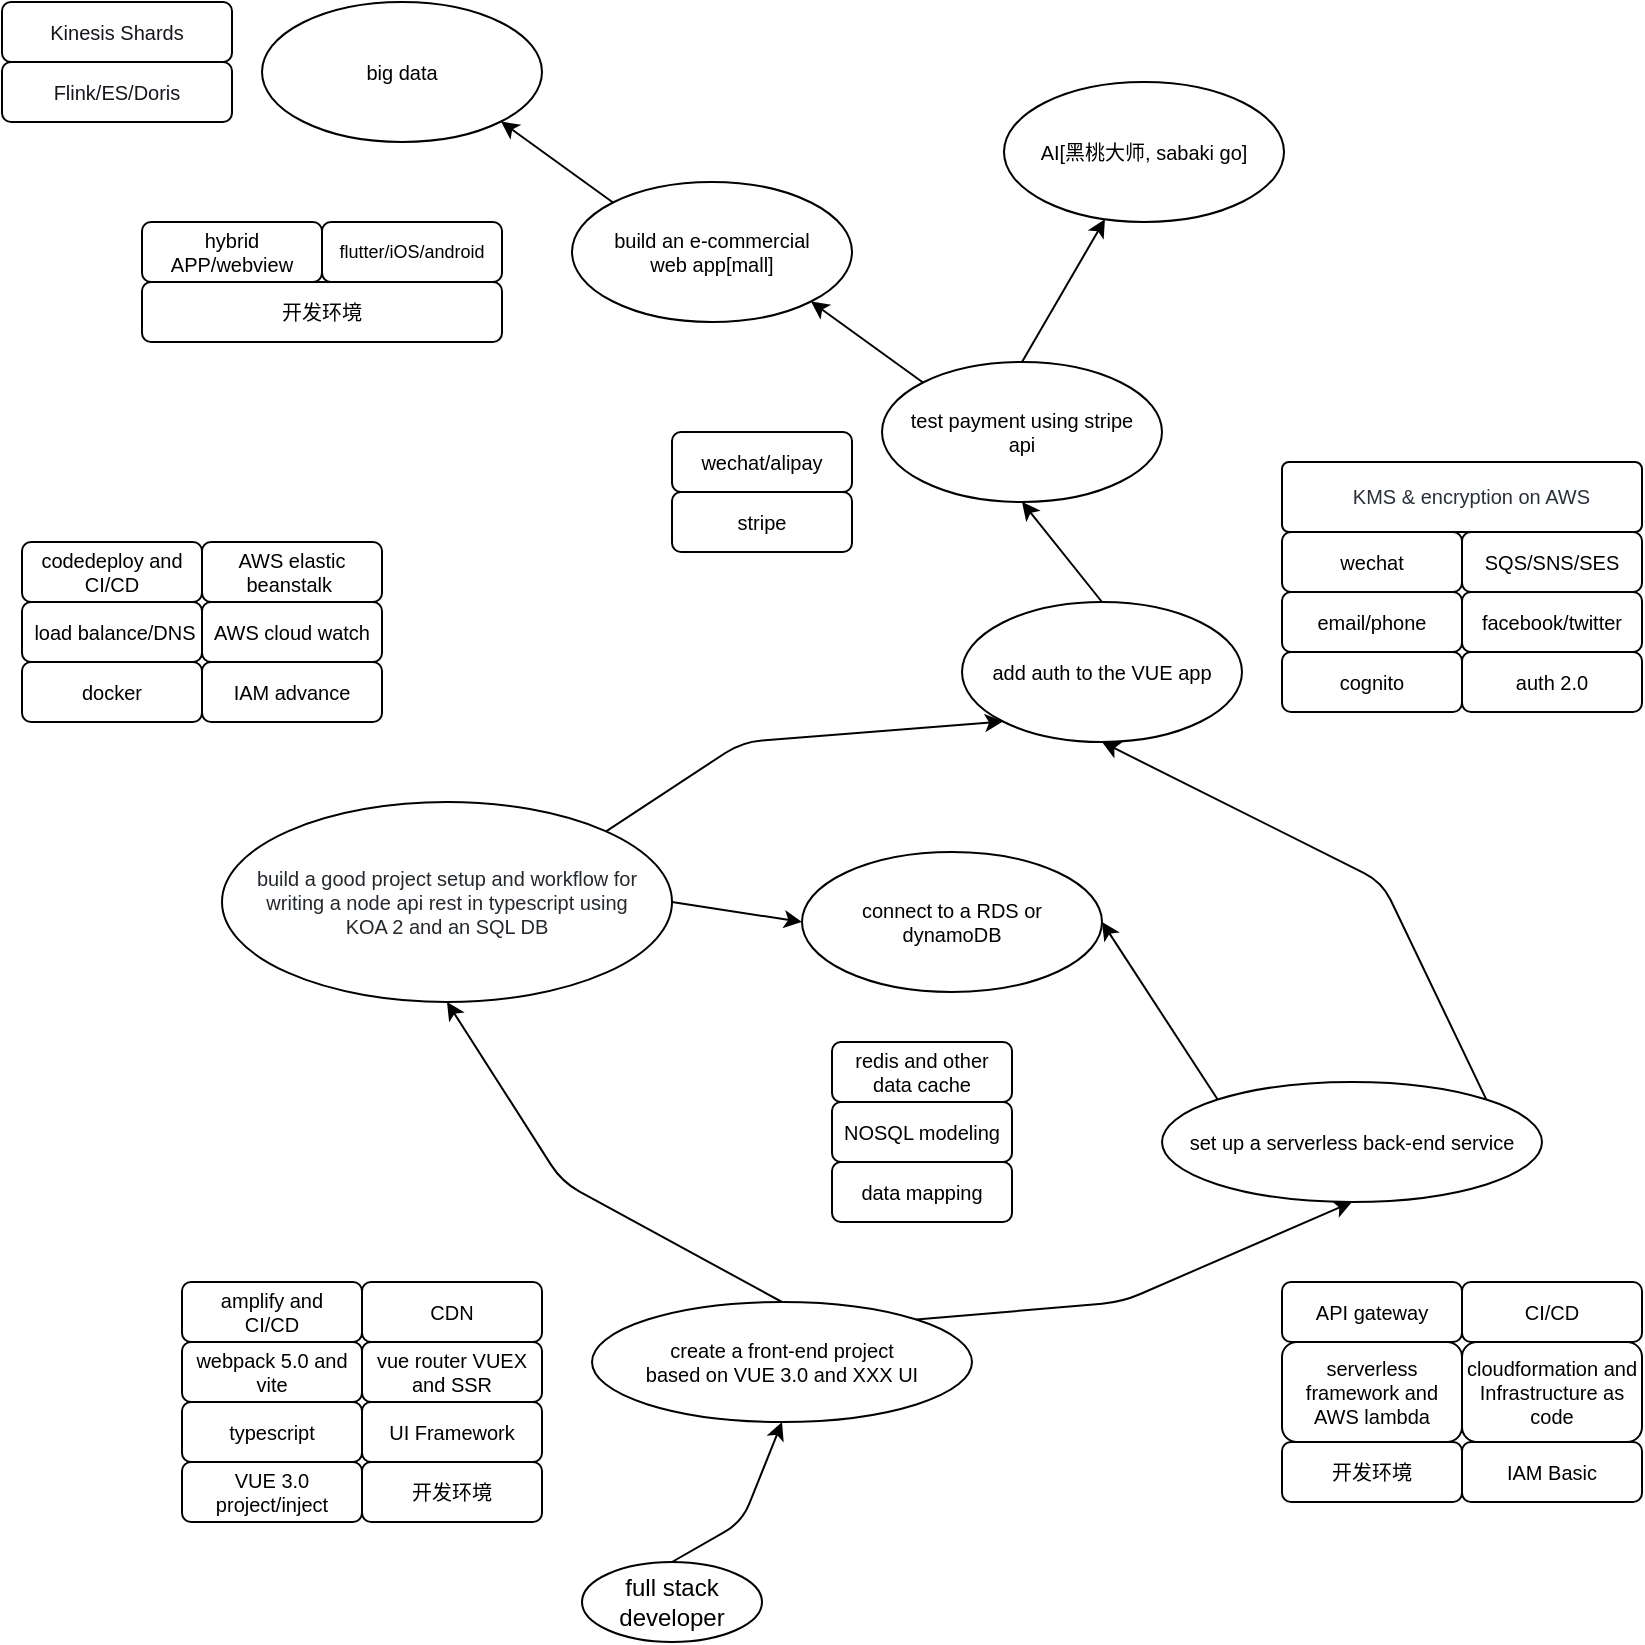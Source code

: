 <mxfile version="14.6.11" type="github" pages="5">
  <diagram id="wDrhhhbncnmPJ3qnjKnf" name="full-stack-developer">
    <mxGraphModel dx="1186" dy="687" grid="1" gridSize="10" guides="1" tooltips="1" connect="1" arrows="1" fold="1" page="1" pageScale="1" pageWidth="850" pageHeight="1100" math="0" shadow="0">
      <root>
        <mxCell id="0" />
        <mxCell id="1" parent="0" />
        <mxCell id="trvjEH5c3W9_KcDelt6N-1" value="full stack developer" style="ellipse;whiteSpace=wrap;html=1;" parent="1" vertex="1">
          <mxGeometry x="300" y="810" width="90" height="40" as="geometry" />
        </mxCell>
        <mxCell id="trvjEH5c3W9_KcDelt6N-2" value="create a front-end project&lt;br style=&quot;font-size: 10px&quot;&gt;based on VUE 3.0 and XXX UI" style="ellipse;whiteSpace=wrap;html=1;fontSize=10;" parent="1" vertex="1">
          <mxGeometry x="305" y="680" width="190" height="60" as="geometry" />
        </mxCell>
        <mxCell id="trvjEH5c3W9_KcDelt6N-3" value="set up a serverless back-end service" style="ellipse;whiteSpace=wrap;html=1;fontSize=10;" parent="1" vertex="1">
          <mxGeometry x="590" y="570" width="190" height="60" as="geometry" />
        </mxCell>
        <mxCell id="trvjEH5c3W9_KcDelt6N-4" value="&lt;span style=&quot;color: rgb(36 , 41 , 46) ; font-size: 10px ; background-color: rgb(255 , 255 , 255)&quot;&gt;build a good project setup and workflow for writing a node api rest in typescript using KOA 2 and an SQL DB&lt;/span&gt;" style="ellipse;whiteSpace=wrap;html=1;fontSize=10;spacingTop=0;spacingLeft=10;spacingRight=10;" parent="1" vertex="1">
          <mxGeometry x="120" y="430" width="225" height="100" as="geometry" />
        </mxCell>
        <mxCell id="trvjEH5c3W9_KcDelt6N-5" value="" style="endArrow=classic;html=1;fontSize=10;entryX=0.5;entryY=1;entryDx=0;entryDy=0;exitX=0.5;exitY=0;exitDx=0;exitDy=0;" parent="1" source="trvjEH5c3W9_KcDelt6N-1" target="trvjEH5c3W9_KcDelt6N-2" edge="1">
          <mxGeometry width="50" height="50" relative="1" as="geometry">
            <mxPoint x="180" y="590" as="sourcePoint" />
            <mxPoint x="230" y="540" as="targetPoint" />
            <Array as="points">
              <mxPoint x="380" y="790" />
            </Array>
          </mxGeometry>
        </mxCell>
        <mxCell id="trvjEH5c3W9_KcDelt6N-6" value="" style="endArrow=classic;html=1;fontSize=10;entryX=0.5;entryY=1;entryDx=0;entryDy=0;exitX=1;exitY=0;exitDx=0;exitDy=0;" parent="1" source="trvjEH5c3W9_KcDelt6N-2" target="trvjEH5c3W9_KcDelt6N-3" edge="1">
          <mxGeometry width="50" height="50" relative="1" as="geometry">
            <mxPoint x="180" y="590" as="sourcePoint" />
            <mxPoint x="230" y="540" as="targetPoint" />
            <Array as="points">
              <mxPoint x="570" y="680" />
            </Array>
          </mxGeometry>
        </mxCell>
        <mxCell id="trvjEH5c3W9_KcDelt6N-7" value="" style="endArrow=classic;html=1;fontSize=10;entryX=0.5;entryY=1;entryDx=0;entryDy=0;exitX=0.5;exitY=0;exitDx=0;exitDy=0;" parent="1" source="trvjEH5c3W9_KcDelt6N-2" target="trvjEH5c3W9_KcDelt6N-4" edge="1">
          <mxGeometry width="50" height="50" relative="1" as="geometry">
            <mxPoint x="180" y="590" as="sourcePoint" />
            <mxPoint x="230" y="540" as="targetPoint" />
            <Array as="points">
              <mxPoint x="290" y="620" />
            </Array>
          </mxGeometry>
        </mxCell>
        <mxCell id="trvjEH5c3W9_KcDelt6N-8" value="add auth to the VUE app" style="ellipse;whiteSpace=wrap;html=1;fontSize=10;" parent="1" vertex="1">
          <mxGeometry x="490" y="330" width="140" height="70" as="geometry" />
        </mxCell>
        <mxCell id="trvjEH5c3W9_KcDelt6N-9" value="" style="endArrow=classic;html=1;fontSize=10;entryX=0;entryY=1;entryDx=0;entryDy=0;exitX=1;exitY=0;exitDx=0;exitDy=0;" parent="1" source="trvjEH5c3W9_KcDelt6N-4" target="trvjEH5c3W9_KcDelt6N-8" edge="1">
          <mxGeometry width="50" height="50" relative="1" as="geometry">
            <mxPoint x="430" y="570" as="sourcePoint" />
            <mxPoint x="480" y="520" as="targetPoint" />
            <Array as="points">
              <mxPoint x="380" y="400" />
            </Array>
          </mxGeometry>
        </mxCell>
        <mxCell id="trvjEH5c3W9_KcDelt6N-10" value="" style="endArrow=classic;html=1;fontSize=10;entryX=0.5;entryY=1;entryDx=0;entryDy=0;exitX=1;exitY=0;exitDx=0;exitDy=0;" parent="1" source="trvjEH5c3W9_KcDelt6N-3" target="trvjEH5c3W9_KcDelt6N-8" edge="1">
          <mxGeometry width="50" height="50" relative="1" as="geometry">
            <mxPoint x="490" y="510" as="sourcePoint" />
            <mxPoint x="540" y="460" as="targetPoint" />
            <Array as="points">
              <mxPoint x="700" y="470" />
            </Array>
          </mxGeometry>
        </mxCell>
        <mxCell id="BQ2nukIeWiUkCeCHfu1Q-4" style="rounded=0;orthogonalLoop=1;jettySize=auto;html=1;exitX=0.5;exitY=0;exitDx=0;exitDy=0;fontSize=9;" edge="1" parent="1" source="trvjEH5c3W9_KcDelt6N-11" target="BQ2nukIeWiUkCeCHfu1Q-3">
          <mxGeometry relative="1" as="geometry" />
        </mxCell>
        <mxCell id="trvjEH5c3W9_KcDelt6N-11" value="test payment using stripe api" style="ellipse;whiteSpace=wrap;html=1;fontSize=10;spacingLeft=10;spacingRight=10;" parent="1" vertex="1">
          <mxGeometry x="450" y="210" width="140" height="70" as="geometry" />
        </mxCell>
        <mxCell id="trvjEH5c3W9_KcDelt6N-12" value="" style="endArrow=classic;html=1;fontSize=10;entryX=0.5;entryY=1;entryDx=0;entryDy=0;exitX=0.5;exitY=0;exitDx=0;exitDy=0;" parent="1" source="trvjEH5c3W9_KcDelt6N-8" target="trvjEH5c3W9_KcDelt6N-11" edge="1">
          <mxGeometry width="50" height="50" relative="1" as="geometry">
            <mxPoint x="440" y="630" as="sourcePoint" />
            <mxPoint x="490" y="580" as="targetPoint" />
          </mxGeometry>
        </mxCell>
        <mxCell id="trvjEH5c3W9_KcDelt6N-13" value="build an e-commercial web app[mall]" style="ellipse;whiteSpace=wrap;html=1;fontSize=10;spacingLeft=10;spacingRight=10;" parent="1" vertex="1">
          <mxGeometry x="295" y="120" width="140" height="70" as="geometry" />
        </mxCell>
        <mxCell id="trvjEH5c3W9_KcDelt6N-14" value="connect to a RDS or dynamoDB" style="ellipse;whiteSpace=wrap;html=1;fontSize=10;spacingLeft=10;spacingRight=10;" parent="1" vertex="1">
          <mxGeometry x="410" y="455" width="150" height="70" as="geometry" />
        </mxCell>
        <mxCell id="trvjEH5c3W9_KcDelt6N-15" value="" style="endArrow=classic;html=1;fontSize=10;exitX=1;exitY=0.5;exitDx=0;exitDy=0;entryX=0;entryY=0.5;entryDx=0;entryDy=0;" parent="1" source="trvjEH5c3W9_KcDelt6N-4" target="trvjEH5c3W9_KcDelt6N-14" edge="1">
          <mxGeometry width="50" height="50" relative="1" as="geometry">
            <mxPoint x="570" y="480" as="sourcePoint" />
            <mxPoint x="620" y="430" as="targetPoint" />
          </mxGeometry>
        </mxCell>
        <mxCell id="trvjEH5c3W9_KcDelt6N-16" value="" style="endArrow=classic;html=1;fontSize=10;exitX=0;exitY=0;exitDx=0;exitDy=0;entryX=1;entryY=0.5;entryDx=0;entryDy=0;" parent="1" source="trvjEH5c3W9_KcDelt6N-3" target="trvjEH5c3W9_KcDelt6N-14" edge="1">
          <mxGeometry width="50" height="50" relative="1" as="geometry">
            <mxPoint x="570" y="480" as="sourcePoint" />
            <mxPoint x="620" y="430" as="targetPoint" />
          </mxGeometry>
        </mxCell>
        <mxCell id="trvjEH5c3W9_KcDelt6N-17" value="" style="endArrow=classic;html=1;fontSize=10;entryX=1;entryY=1;entryDx=0;entryDy=0;exitX=0;exitY=0;exitDx=0;exitDy=0;" parent="1" source="trvjEH5c3W9_KcDelt6N-11" target="trvjEH5c3W9_KcDelt6N-13" edge="1">
          <mxGeometry width="50" height="50" relative="1" as="geometry">
            <mxPoint x="570" y="480" as="sourcePoint" />
            <mxPoint x="620" y="430" as="targetPoint" />
          </mxGeometry>
        </mxCell>
        <mxCell id="trvjEH5c3W9_KcDelt6N-20" value="VUE 3.0 project/inject" style="rounded=1;whiteSpace=wrap;html=1;fontSize=10;" parent="1" vertex="1">
          <mxGeometry x="100" y="760" width="90" height="30" as="geometry" />
        </mxCell>
        <mxCell id="trvjEH5c3W9_KcDelt6N-21" value="typescript" style="rounded=1;whiteSpace=wrap;html=1;fontSize=10;" parent="1" vertex="1">
          <mxGeometry x="100" y="730" width="90" height="30" as="geometry" />
        </mxCell>
        <mxCell id="trvjEH5c3W9_KcDelt6N-22" value="开发环境" style="rounded=1;whiteSpace=wrap;html=1;fontSize=10;" parent="1" vertex="1">
          <mxGeometry x="190" y="760" width="90" height="30" as="geometry" />
        </mxCell>
        <mxCell id="trvjEH5c3W9_KcDelt6N-24" value="webpack 5.0 and vite" style="rounded=1;whiteSpace=wrap;html=1;fontSize=10;" parent="1" vertex="1">
          <mxGeometry x="100" y="700" width="90" height="30" as="geometry" />
        </mxCell>
        <mxCell id="trvjEH5c3W9_KcDelt6N-26" value="UI Framework" style="rounded=1;whiteSpace=wrap;html=1;fontSize=10;" parent="1" vertex="1">
          <mxGeometry x="190" y="730" width="90" height="30" as="geometry" />
        </mxCell>
        <mxCell id="trvjEH5c3W9_KcDelt6N-27" value="serverless framework and AWS lambda" style="rounded=1;whiteSpace=wrap;html=1;fontSize=10;" parent="1" vertex="1">
          <mxGeometry x="650" y="700" width="90" height="50" as="geometry" />
        </mxCell>
        <mxCell id="trvjEH5c3W9_KcDelt6N-28" value="IAM Basic" style="rounded=1;whiteSpace=wrap;html=1;fontSize=10;" parent="1" vertex="1">
          <mxGeometry x="740" y="750" width="90" height="30" as="geometry" />
        </mxCell>
        <mxCell id="trvjEH5c3W9_KcDelt6N-29" value="cloudformation and Infrastructure as code" style="rounded=1;whiteSpace=wrap;html=1;fontSize=10;" parent="1" vertex="1">
          <mxGeometry x="740" y="700" width="90" height="50" as="geometry" />
        </mxCell>
        <mxCell id="trvjEH5c3W9_KcDelt6N-31" value="API gateway" style="rounded=1;whiteSpace=wrap;html=1;fontSize=10;" parent="1" vertex="1">
          <mxGeometry x="650" y="670" width="90" height="30" as="geometry" />
        </mxCell>
        <mxCell id="trvjEH5c3W9_KcDelt6N-33" value="CI/CD" style="rounded=1;whiteSpace=wrap;html=1;fontSize=10;" parent="1" vertex="1">
          <mxGeometry x="740" y="670" width="90" height="30" as="geometry" />
        </mxCell>
        <mxCell id="trvjEH5c3W9_KcDelt6N-34" value="data mapping" style="rounded=1;whiteSpace=wrap;html=1;fontSize=10;" parent="1" vertex="1">
          <mxGeometry x="425" y="610" width="90" height="30" as="geometry" />
        </mxCell>
        <mxCell id="trvjEH5c3W9_KcDelt6N-36" value="NOSQL modeling" style="rounded=1;whiteSpace=wrap;html=1;fontSize=10;" parent="1" vertex="1">
          <mxGeometry x="425" y="580" width="90" height="30" as="geometry" />
        </mxCell>
        <mxCell id="trvjEH5c3W9_KcDelt6N-38" value="load balance/DNS" style="rounded=1;whiteSpace=wrap;html=1;fontSize=10;spacingLeft=3;" parent="1" vertex="1">
          <mxGeometry x="20" y="330" width="90" height="30" as="geometry" />
        </mxCell>
        <mxCell id="trvjEH5c3W9_KcDelt6N-40" value="codedeploy and CI/CD" style="rounded=1;whiteSpace=wrap;html=1;fontSize=10;" parent="1" vertex="1">
          <mxGeometry x="20" y="300" width="90" height="30" as="geometry" />
        </mxCell>
        <mxCell id="trvjEH5c3W9_KcDelt6N-41" value="开发环境" style="rounded=1;whiteSpace=wrap;html=1;fontSize=10;" parent="1" vertex="1">
          <mxGeometry x="650" y="750" width="90" height="30" as="geometry" />
        </mxCell>
        <mxCell id="trvjEH5c3W9_KcDelt6N-45" value="amplify and CI/CD" style="rounded=1;whiteSpace=wrap;html=1;fontSize=10;spacingLeft=6;spacingRight=6;" parent="1" vertex="1">
          <mxGeometry x="100" y="670" width="90" height="30" as="geometry" />
        </mxCell>
        <mxCell id="trvjEH5c3W9_KcDelt6N-46" value="vue router VUEX and SSR" style="rounded=1;whiteSpace=wrap;html=1;fontSize=10;spacingLeft=6;spacingRight=6;" parent="1" vertex="1">
          <mxGeometry x="190" y="700" width="90" height="30" as="geometry" />
        </mxCell>
        <mxCell id="trvjEH5c3W9_KcDelt6N-47" value="cognito" style="rounded=1;whiteSpace=wrap;html=1;fontSize=10;" parent="1" vertex="1">
          <mxGeometry x="650" y="355" width="90" height="30" as="geometry" />
        </mxCell>
        <mxCell id="trvjEH5c3W9_KcDelt6N-48" value="email/phone" style="rounded=1;whiteSpace=wrap;html=1;fontSize=10;" parent="1" vertex="1">
          <mxGeometry x="650" y="325" width="90" height="30" as="geometry" />
        </mxCell>
        <mxCell id="trvjEH5c3W9_KcDelt6N-49" value="facebook/twitter" style="rounded=1;whiteSpace=wrap;html=1;fontSize=10;" parent="1" vertex="1">
          <mxGeometry x="740" y="325" width="90" height="30" as="geometry" />
        </mxCell>
        <mxCell id="trvjEH5c3W9_KcDelt6N-50" value="wechat" style="rounded=1;whiteSpace=wrap;html=1;fontSize=10;" parent="1" vertex="1">
          <mxGeometry x="650" y="295" width="90" height="30" as="geometry" />
        </mxCell>
        <mxCell id="trvjEH5c3W9_KcDelt6N-51" value="auth 2.0" style="rounded=1;whiteSpace=wrap;html=1;fontSize=10;" parent="1" vertex="1">
          <mxGeometry x="740" y="355" width="90" height="30" as="geometry" />
        </mxCell>
        <mxCell id="trvjEH5c3W9_KcDelt6N-52" value="stripe" style="rounded=1;whiteSpace=wrap;html=1;fontSize=10;" parent="1" vertex="1">
          <mxGeometry x="345" y="275" width="90" height="30" as="geometry" />
        </mxCell>
        <mxCell id="trvjEH5c3W9_KcDelt6N-53" value="wechat/alipay" style="rounded=1;whiteSpace=wrap;html=1;fontSize=10;" parent="1" vertex="1">
          <mxGeometry x="345" y="245" width="90" height="30" as="geometry" />
        </mxCell>
        <mxCell id="trvjEH5c3W9_KcDelt6N-54" value="flutter/iOS/android" style="rounded=1;whiteSpace=wrap;html=1;fontSize=9;" parent="1" vertex="1">
          <mxGeometry x="170" y="140" width="90" height="30" as="geometry" />
        </mxCell>
        <mxCell id="trvjEH5c3W9_KcDelt6N-55" value="hybrid APP/webview" style="rounded=1;whiteSpace=wrap;html=1;fontSize=10;" parent="1" vertex="1">
          <mxGeometry x="80" y="140" width="90" height="30" as="geometry" />
        </mxCell>
        <mxCell id="trvjEH5c3W9_KcDelt6N-58" value="CDN" style="rounded=1;whiteSpace=wrap;html=1;fontSize=10;" parent="1" vertex="1">
          <mxGeometry x="190" y="670" width="90" height="30" as="geometry" />
        </mxCell>
        <mxCell id="trvjEH5c3W9_KcDelt6N-59" value="IAM advance" style="rounded=1;whiteSpace=wrap;html=1;fontSize=10;" parent="1" vertex="1">
          <mxGeometry x="110" y="360" width="90" height="30" as="geometry" />
        </mxCell>
        <mxCell id="trvjEH5c3W9_KcDelt6N-60" value="AWS cloud watch" style="rounded=1;whiteSpace=wrap;html=1;fontSize=10;" parent="1" vertex="1">
          <mxGeometry x="110" y="330" width="90" height="30" as="geometry" />
        </mxCell>
        <mxCell id="trvjEH5c3W9_KcDelt6N-61" value="SQS/SNS/SES" style="rounded=1;whiteSpace=wrap;html=1;fontSize=10;" parent="1" vertex="1">
          <mxGeometry x="740" y="295" width="90" height="30" as="geometry" />
        </mxCell>
        <mxCell id="trvjEH5c3W9_KcDelt6N-62" value="开发环境" style="rounded=1;whiteSpace=wrap;html=1;fontSize=10;" parent="1" vertex="1">
          <mxGeometry x="80" y="170" width="180" height="30" as="geometry" />
        </mxCell>
        <mxCell id="trvjEH5c3W9_KcDelt6N-63" value="redis and other data cache" style="rounded=1;whiteSpace=wrap;html=1;fontSize=10;" parent="1" vertex="1">
          <mxGeometry x="425" y="550" width="90" height="30" as="geometry" />
        </mxCell>
        <mxCell id="_1i3eA6gOKRfohosvJtp-3" value="big data" style="ellipse;whiteSpace=wrap;html=1;fontSize=10;spacingLeft=10;spacingRight=10;" parent="1" vertex="1">
          <mxGeometry x="140" y="30" width="140" height="70" as="geometry" />
        </mxCell>
        <mxCell id="_1i3eA6gOKRfohosvJtp-4" value="" style="endArrow=classic;html=1;entryX=1;entryY=1;entryDx=0;entryDy=0;exitX=0;exitY=0;exitDx=0;exitDy=0;" parent="1" source="trvjEH5c3W9_KcDelt6N-13" target="_1i3eA6gOKRfohosvJtp-3" edge="1">
          <mxGeometry width="50" height="50" relative="1" as="geometry">
            <mxPoint x="440" y="300" as="sourcePoint" />
            <mxPoint x="490" y="250" as="targetPoint" />
          </mxGeometry>
        </mxCell>
        <mxCell id="11Yn-uH5Hj7q3zhTw0fi-1" value="docker" style="rounded=1;whiteSpace=wrap;html=1;fontSize=10;" parent="1" vertex="1">
          <mxGeometry x="20" y="360" width="90" height="30" as="geometry" />
        </mxCell>
        <mxCell id="11Yn-uH5Hj7q3zhTw0fi-3" value="AWS elastic beanstalk&amp;nbsp;" style="rounded=1;whiteSpace=wrap;html=1;fontSize=10;" parent="1" vertex="1">
          <mxGeometry x="110" y="300" width="90" height="30" as="geometry" />
        </mxCell>
        <mxCell id="11Yn-uH5Hj7q3zhTw0fi-4" value="&lt;span style=&quot;color: rgb(20, 23, 28); font-size: 10px;&quot;&gt;Kinesis Shards&lt;/span&gt;" style="rounded=1;whiteSpace=wrap;html=1;fontStyle=0;fontFamily=Helvetica;labelBackgroundColor=none;align=center;fontSize=10;" parent="1" vertex="1">
          <mxGeometry x="10" y="30" width="115" height="30" as="geometry" />
        </mxCell>
        <mxCell id="11Yn-uH5Hj7q3zhTw0fi-7" value="&lt;div class=&quot;section--title--eCwjX&quot; style=&quot;box-sizing: border-box ; font-size: 10px ; line-height: 1.43em ; max-width: 100% ; margin: 0px 24px 0px 0px ; color: rgb(41 , 48 , 59)&quot;&gt;&lt;span style=&quot;box-sizing: border-box ; font-size: 10px&quot;&gt;&lt;span style=&quot;box-sizing: border-box ; font-size: 10px&quot;&gt;&lt;span style=&quot;box-sizing: border-box ; font-size: 10px&quot;&gt;KMS &amp;amp; encryption on AWS&lt;/span&gt;&lt;/span&gt;&lt;/span&gt;&lt;/div&gt;&lt;span class=&quot;section--section-chevron--tJ4mD udi udi-angle-down&quot; style=&quot;box-sizing: border-box ; speak: none ; line-height: 1 ; vertical-align: -8% ; position: absolute ; top: 13px ; right: 16px ; font-size: 10px ; color: rgb(41 , 48 , 59)&quot;&gt;&lt;/span&gt;" style="rounded=1;whiteSpace=wrap;html=1;fontStyle=0;fontFamily=Helvetica;labelBackgroundColor=none;align=right;arcSize=10;spacingLeft=6;spacingRight=0;verticalAlign=middle;fontSize=10;" parent="1" vertex="1">
          <mxGeometry x="650" y="260" width="180" height="35" as="geometry" />
        </mxCell>
        <mxCell id="BQ2nukIeWiUkCeCHfu1Q-2" value="&lt;span style=&quot;color: rgb(20 , 23 , 28) ; font-size: 10px&quot;&gt;Flink/ES/Doris&lt;/span&gt;" style="rounded=1;whiteSpace=wrap;html=1;fontStyle=0;fontFamily=Helvetica;labelBackgroundColor=none;align=center;fontSize=10;" vertex="1" parent="1">
          <mxGeometry x="10" y="60" width="115" height="30" as="geometry" />
        </mxCell>
        <mxCell id="BQ2nukIeWiUkCeCHfu1Q-3" value="AI[黑桃大师, sabaki go]" style="ellipse;whiteSpace=wrap;html=1;fontSize=10;spacingLeft=10;spacingRight=10;" vertex="1" parent="1">
          <mxGeometry x="511" y="70" width="140" height="70" as="geometry" />
        </mxCell>
      </root>
    </mxGraphModel>
  </diagram>
  <diagram id="8PXX-kVf_MpcwkGfmIYG" name="network">
    <mxGraphModel dx="2036" dy="687" grid="1" gridSize="10" guides="1" tooltips="1" connect="1" arrows="1" fold="1" page="1" pageScale="1" pageWidth="850" pageHeight="1100" math="0" shadow="0">
      <root>
        <mxCell id="RKzCFEAGCsUaCsWhUuP3-0" />
        <mxCell id="RKzCFEAGCsUaCsWhUuP3-1" parent="RKzCFEAGCsUaCsWhUuP3-0" />
        <mxCell id="RKzCFEAGCsUaCsWhUuP3-2" value="Network" style="ellipse;whiteSpace=wrap;html=1;" parent="RKzCFEAGCsUaCsWhUuP3-1" vertex="1">
          <mxGeometry x="300" y="560" width="100" height="50" as="geometry" />
        </mxCell>
        <mxCell id="RKzCFEAGCsUaCsWhUuP3-3" value="ESXI" style="ellipse;whiteSpace=wrap;html=1;" parent="RKzCFEAGCsUaCsWhUuP3-1" vertex="1">
          <mxGeometry x="370" y="300" width="90" height="40" as="geometry" />
        </mxCell>
        <mxCell id="RKzCFEAGCsUaCsWhUuP3-4" value="OpenWRT" style="ellipse;whiteSpace=wrap;html=1;" parent="RKzCFEAGCsUaCsWhUuP3-1" vertex="1">
          <mxGeometry x="510" y="250" width="90" height="40" as="geometry" />
        </mxCell>
        <mxCell id="RKzCFEAGCsUaCsWhUuP3-5" value="VPS" style="ellipse;whiteSpace=wrap;html=1;" parent="RKzCFEAGCsUaCsWhUuP3-1" vertex="1">
          <mxGeometry x="310" y="810" width="90" height="40" as="geometry" />
        </mxCell>
        <mxCell id="RKzCFEAGCsUaCsWhUuP3-10" value="NAS" style="ellipse;whiteSpace=wrap;html=1;" parent="RKzCFEAGCsUaCsWhUuP3-1" vertex="1">
          <mxGeometry x="260" y="250" width="90" height="40" as="geometry" />
        </mxCell>
        <mxCell id="RKzCFEAGCsUaCsWhUuP3-43" style="edgeStyle=orthogonalEdgeStyle;rounded=0;orthogonalLoop=1;jettySize=auto;html=1;exitX=0.5;exitY=1;exitDx=0;exitDy=0;" parent="RKzCFEAGCsUaCsWhUuP3-1" source="RKzCFEAGCsUaCsWhUuP3-11" target="RKzCFEAGCsUaCsWhUuP3-5" edge="1">
          <mxGeometry relative="1" as="geometry" />
        </mxCell>
        <mxCell id="RKzCFEAGCsUaCsWhUuP3-11" value="Cloudflare" style="ellipse;whiteSpace=wrap;html=1;" parent="RKzCFEAGCsUaCsWhUuP3-1" vertex="1">
          <mxGeometry x="310" y="710" width="90" height="40" as="geometry" />
        </mxCell>
        <mxCell id="RKzCFEAGCsUaCsWhUuP3-16" value="云盘" style="ellipse;whiteSpace=wrap;html=1;" parent="RKzCFEAGCsUaCsWhUuP3-1" vertex="1">
          <mxGeometry x="360" y="140" width="90" height="40" as="geometry" />
        </mxCell>
        <mxCell id="RKzCFEAGCsUaCsWhUuP3-17" value="Client" style="ellipse;whiteSpace=wrap;html=1;" parent="RKzCFEAGCsUaCsWhUuP3-1" vertex="1">
          <mxGeometry x="180" y="510" width="90" height="40" as="geometry" />
        </mxCell>
        <mxCell id="RKzCFEAGCsUaCsWhUuP3-18" value="iOS" style="rounded=1;whiteSpace=wrap;html=1;" parent="RKzCFEAGCsUaCsWhUuP3-1" vertex="1">
          <mxGeometry x="-30" y="460" width="100" height="30" as="geometry" />
        </mxCell>
        <mxCell id="RKzCFEAGCsUaCsWhUuP3-19" value="Android" style="rounded=1;whiteSpace=wrap;html=1;" parent="RKzCFEAGCsUaCsWhUuP3-1" vertex="1">
          <mxGeometry x="70" y="490" width="100" height="30" as="geometry" />
        </mxCell>
        <mxCell id="RKzCFEAGCsUaCsWhUuP3-20" value="PC" style="rounded=1;whiteSpace=wrap;html=1;" parent="RKzCFEAGCsUaCsWhUuP3-1" vertex="1">
          <mxGeometry x="-30" y="490" width="100" height="30" as="geometry" />
        </mxCell>
        <mxCell id="RKzCFEAGCsUaCsWhUuP3-21" value="Mac" style="rounded=1;whiteSpace=wrap;html=1;" parent="RKzCFEAGCsUaCsWhUuP3-1" vertex="1">
          <mxGeometry x="-30" y="520" width="100" height="30" as="geometry" />
        </mxCell>
        <mxCell id="RKzCFEAGCsUaCsWhUuP3-22" value="" style="endArrow=classic;html=1;entryX=1;entryY=1;entryDx=0;entryDy=0;exitX=0;exitY=0;exitDx=0;exitDy=0;" parent="RKzCFEAGCsUaCsWhUuP3-1" source="RKzCFEAGCsUaCsWhUuP3-2" target="RKzCFEAGCsUaCsWhUuP3-17" edge="1">
          <mxGeometry width="50" height="50" relative="1" as="geometry">
            <mxPoint x="400" y="420" as="sourcePoint" />
            <mxPoint x="450" y="370" as="targetPoint" />
          </mxGeometry>
        </mxCell>
        <mxCell id="RKzCFEAGCsUaCsWhUuP3-26" value="" style="endArrow=classic;html=1;exitX=1;exitY=0.5;exitDx=0;exitDy=0;entryX=0.5;entryY=1;entryDx=0;entryDy=0;" parent="RKzCFEAGCsUaCsWhUuP3-1" source="RKzCFEAGCsUaCsWhUuP3-3" target="RKzCFEAGCsUaCsWhUuP3-4" edge="1">
          <mxGeometry width="50" height="50" relative="1" as="geometry">
            <mxPoint x="395.355" y="397.322" as="sourcePoint" />
            <mxPoint x="390" y="350" as="targetPoint" />
          </mxGeometry>
        </mxCell>
        <mxCell id="RKzCFEAGCsUaCsWhUuP3-29" value="" style="endArrow=classic;html=1;entryX=0.5;entryY=1;entryDx=0;entryDy=0;exitX=0;exitY=0.5;exitDx=0;exitDy=0;" parent="RKzCFEAGCsUaCsWhUuP3-1" source="RKzCFEAGCsUaCsWhUuP3-3" target="RKzCFEAGCsUaCsWhUuP3-10" edge="1">
          <mxGeometry width="50" height="50" relative="1" as="geometry">
            <mxPoint x="390" y="290" as="sourcePoint" />
            <mxPoint x="555" y="295" as="targetPoint" />
          </mxGeometry>
        </mxCell>
        <mxCell id="RKzCFEAGCsUaCsWhUuP3-30" value="trojan" style="rounded=1;whiteSpace=wrap;html=1;" parent="RKzCFEAGCsUaCsWhUuP3-1" vertex="1">
          <mxGeometry x="190" y="800" width="100" height="30" as="geometry" />
        </mxCell>
        <mxCell id="RKzCFEAGCsUaCsWhUuP3-31" value="xray/v2ray/ssr" style="rounded=1;whiteSpace=wrap;html=1;" parent="RKzCFEAGCsUaCsWhUuP3-1" vertex="1">
          <mxGeometry x="190" y="830" width="100" height="30" as="geometry" />
        </mxCell>
        <mxCell id="RKzCFEAGCsUaCsWhUuP3-32" value="" style="endArrow=classic;html=1;exitX=0.5;exitY=1;exitDx=0;exitDy=0;entryX=0.5;entryY=0;entryDx=0;entryDy=0;" parent="RKzCFEAGCsUaCsWhUuP3-1" source="RKzCFEAGCsUaCsWhUuP3-17" target="RKzCFEAGCsUaCsWhUuP3-11" edge="1">
          <mxGeometry width="50" height="50" relative="1" as="geometry">
            <mxPoint x="400" y="570" as="sourcePoint" />
            <mxPoint x="290" y="650" as="targetPoint" />
          </mxGeometry>
        </mxCell>
        <mxCell id="RKzCFEAGCsUaCsWhUuP3-35" value="CDN and IP优选" style="rounded=1;whiteSpace=wrap;html=1;" parent="RKzCFEAGCsUaCsWhUuP3-1" vertex="1">
          <mxGeometry x="425" y="730" width="100" height="30" as="geometry" />
        </mxCell>
        <mxCell id="RKzCFEAGCsUaCsWhUuP3-40" style="edgeStyle=orthogonalEdgeStyle;rounded=0;orthogonalLoop=1;jettySize=auto;html=1;exitX=1;exitY=0.5;exitDx=0;exitDy=0;entryX=0;entryY=0.5;entryDx=0;entryDy=0;" parent="RKzCFEAGCsUaCsWhUuP3-1" source="RKzCFEAGCsUaCsWhUuP3-37" target="RKzCFEAGCsUaCsWhUuP3-11" edge="1">
          <mxGeometry relative="1" as="geometry" />
        </mxCell>
        <mxCell id="RKzCFEAGCsUaCsWhUuP3-37" value="DNS Provider" style="ellipse;whiteSpace=wrap;html=1;" parent="RKzCFEAGCsUaCsWhUuP3-1" vertex="1">
          <mxGeometry x="110" y="710" width="90" height="40" as="geometry" />
        </mxCell>
        <mxCell id="RKzCFEAGCsUaCsWhUuP3-45" value="DNS" style="rounded=1;whiteSpace=wrap;html=1;" parent="RKzCFEAGCsUaCsWhUuP3-1" vertex="1">
          <mxGeometry x="620" y="300" width="100" height="30" as="geometry" />
        </mxCell>
        <mxCell id="RKzCFEAGCsUaCsWhUuP3-47" value="DDNS" style="rounded=1;whiteSpace=wrap;html=1;" parent="RKzCFEAGCsUaCsWhUuP3-1" vertex="1">
          <mxGeometry x="220" y="400" width="100" height="30" as="geometry" />
        </mxCell>
        <mxCell id="RKzCFEAGCsUaCsWhUuP3-48" value="Git" style="ellipse;whiteSpace=wrap;html=1;" parent="RKzCFEAGCsUaCsWhUuP3-1" vertex="1">
          <mxGeometry x="540" y="820" width="90" height="40" as="geometry" />
        </mxCell>
        <mxCell id="RKzCFEAGCsUaCsWhUuP3-49" value="Blog" style="rounded=1;whiteSpace=wrap;html=1;" parent="RKzCFEAGCsUaCsWhUuP3-1" vertex="1">
          <mxGeometry x="640" y="800" width="100" height="30" as="geometry" />
        </mxCell>
        <mxCell id="RKzCFEAGCsUaCsWhUuP3-53" value="Router" style="ellipse;whiteSpace=wrap;html=1;" parent="RKzCFEAGCsUaCsWhUuP3-1" vertex="1">
          <mxGeometry x="325" y="460" width="90" height="40" as="geometry" />
        </mxCell>
        <mxCell id="RKzCFEAGCsUaCsWhUuP3-55" value="" style="endArrow=classic;html=1;entryX=0.5;entryY=1;entryDx=0;entryDy=0;exitX=0.5;exitY=0;exitDx=0;exitDy=0;" parent="RKzCFEAGCsUaCsWhUuP3-1" source="RKzCFEAGCsUaCsWhUuP3-2" target="RKzCFEAGCsUaCsWhUuP3-53" edge="1">
          <mxGeometry width="50" height="50" relative="1" as="geometry">
            <mxPoint x="400" y="570" as="sourcePoint" />
            <mxPoint x="450" y="520" as="targetPoint" />
          </mxGeometry>
        </mxCell>
        <mxCell id="RKzCFEAGCsUaCsWhUuP3-57" value="Mesh" style="rounded=1;whiteSpace=wrap;html=1;" parent="RKzCFEAGCsUaCsWhUuP3-1" vertex="1">
          <mxGeometry x="220" y="430" width="100" height="30" as="geometry" />
        </mxCell>
        <mxCell id="RKzCFEAGCsUaCsWhUuP3-58" value="" style="endArrow=classic;html=1;entryX=0.5;entryY=1;entryDx=0;entryDy=0;exitX=0.5;exitY=0;exitDx=0;exitDy=0;" parent="RKzCFEAGCsUaCsWhUuP3-1" source="RKzCFEAGCsUaCsWhUuP3-53" target="RKzCFEAGCsUaCsWhUuP3-3" edge="1">
          <mxGeometry width="50" height="50" relative="1" as="geometry">
            <mxPoint x="400" y="570" as="sourcePoint" />
            <mxPoint x="450" y="520" as="targetPoint" />
          </mxGeometry>
        </mxCell>
        <mxCell id="RKzCFEAGCsUaCsWhUuP3-59" value="" style="endArrow=classic;html=1;exitX=0.5;exitY=0;exitDx=0;exitDy=0;entryX=0.5;entryY=1;entryDx=0;entryDy=0;" parent="RKzCFEAGCsUaCsWhUuP3-1" source="RKzCFEAGCsUaCsWhUuP3-53" edge="1" target="RKzCFEAGCsUaCsWhUuP3-10">
          <mxGeometry width="50" height="50" relative="1" as="geometry">
            <mxPoint x="400" y="570" as="sourcePoint" />
            <mxPoint x="339" y="290" as="targetPoint" />
          </mxGeometry>
        </mxCell>
        <mxCell id="RKzCFEAGCsUaCsWhUuP3-60" value="" style="endArrow=classic;html=1;entryX=0.5;entryY=1;entryDx=0;entryDy=0;" parent="RKzCFEAGCsUaCsWhUuP3-1" target="RKzCFEAGCsUaCsWhUuP3-4" edge="1">
          <mxGeometry width="50" height="50" relative="1" as="geometry">
            <mxPoint x="370" y="460" as="sourcePoint" />
            <mxPoint x="349" y="300" as="targetPoint" />
          </mxGeometry>
        </mxCell>
        <mxCell id="RKzCFEAGCsUaCsWhUuP3-61" value="" style="endArrow=classic;html=1;exitX=0.5;exitY=1;exitDx=0;exitDy=0;entryX=0.5;entryY=0;entryDx=0;entryDy=0;" parent="RKzCFEAGCsUaCsWhUuP3-1" source="RKzCFEAGCsUaCsWhUuP3-4" target="RKzCFEAGCsUaCsWhUuP3-11" edge="1">
          <mxGeometry width="50" height="50" relative="1" as="geometry">
            <mxPoint x="400" y="570" as="sourcePoint" />
            <mxPoint x="450" y="520" as="targetPoint" />
          </mxGeometry>
        </mxCell>
        <mxCell id="RKzCFEAGCsUaCsWhUuP3-62" value="Linux" style="rounded=1;whiteSpace=wrap;html=1;" parent="RKzCFEAGCsUaCsWhUuP3-1" vertex="1">
          <mxGeometry x="70" y="520" width="100" height="30" as="geometry" />
        </mxCell>
        <mxCell id="E_R5cgjeLFFeckZ4xg1Z-0" value="端口映射和Firewall" style="rounded=1;whiteSpace=wrap;html=1;" vertex="1" parent="RKzCFEAGCsUaCsWhUuP3-1">
          <mxGeometry x="220" y="370" width="100" height="30" as="geometry" />
        </mxCell>
        <mxCell id="E_R5cgjeLFFeckZ4xg1Z-1" value="HA Proxy" style="rounded=1;whiteSpace=wrap;html=1;" vertex="1" parent="RKzCFEAGCsUaCsWhUuP3-1">
          <mxGeometry x="620" y="270" width="100" height="30" as="geometry" />
        </mxCell>
        <mxCell id="E_R5cgjeLFFeckZ4xg1Z-2" value="Worker" style="rounded=1;whiteSpace=wrap;html=1;" vertex="1" parent="RKzCFEAGCsUaCsWhUuP3-1">
          <mxGeometry x="425" y="700" width="100" height="30" as="geometry" />
        </mxCell>
        <mxCell id="E_R5cgjeLFFeckZ4xg1Z-3" value="" style="endArrow=classic;startArrow=classic;html=1;entryX=0.5;entryY=1;entryDx=0;entryDy=0;exitX=1;exitY=0;exitDx=0;exitDy=0;" edge="1" parent="RKzCFEAGCsUaCsWhUuP3-1" source="RKzCFEAGCsUaCsWhUuP3-10" target="RKzCFEAGCsUaCsWhUuP3-16">
          <mxGeometry width="50" height="50" relative="1" as="geometry">
            <mxPoint x="330" y="290" as="sourcePoint" />
            <mxPoint x="380" y="240" as="targetPoint" />
          </mxGeometry>
        </mxCell>
        <mxCell id="E_R5cgjeLFFeckZ4xg1Z-4" value="编译打包" style="rounded=1;whiteSpace=wrap;html=1;" vertex="1" parent="RKzCFEAGCsUaCsWhUuP3-1">
          <mxGeometry x="620" y="240" width="100" height="30" as="geometry" />
        </mxCell>
        <mxCell id="E_R5cgjeLFFeckZ4xg1Z-5" value="虚拟化加速" style="rounded=1;whiteSpace=wrap;html=1;" vertex="1" parent="RKzCFEAGCsUaCsWhUuP3-1">
          <mxGeometry x="380" y="260" width="100" height="30" as="geometry" />
        </mxCell>
        <mxCell id="E_R5cgjeLFFeckZ4xg1Z-6" value="多媒体服务" style="rounded=1;whiteSpace=wrap;html=1;" vertex="1" parent="RKzCFEAGCsUaCsWhUuP3-1">
          <mxGeometry x="150" y="220" width="100" height="30" as="geometry" />
        </mxCell>
        <mxCell id="E_R5cgjeLFFeckZ4xg1Z-7" value="PT下载" style="rounded=1;whiteSpace=wrap;html=1;" vertex="1" parent="RKzCFEAGCsUaCsWhUuP3-1">
          <mxGeometry x="150" y="190" width="100" height="30" as="geometry" />
        </mxCell>
        <mxCell id="E_R5cgjeLFFeckZ4xg1Z-8" value="云同步" style="rounded=1;whiteSpace=wrap;html=1;" vertex="1" parent="RKzCFEAGCsUaCsWhUuP3-1">
          <mxGeometry x="150" y="160" width="100" height="30" as="geometry" />
        </mxCell>
        <mxCell id="E_R5cgjeLFFeckZ4xg1Z-9" value="SSH" style="rounded=1;whiteSpace=wrap;html=1;" vertex="1" parent="RKzCFEAGCsUaCsWhUuP3-1">
          <mxGeometry x="640" y="770" width="100" height="30" as="geometry" />
        </mxCell>
      </root>
    </mxGraphModel>
  </diagram>
  <diagram id="7WTJEh-0OG6CTFa1UkU2" name="english">
    <mxGraphModel dx="1186" dy="687" grid="1" gridSize="10" guides="1" tooltips="1" connect="1" arrows="1" fold="1" page="1" pageScale="1" pageWidth="850" pageHeight="1100" math="0" shadow="0">
      <root>
        <mxCell id="1Qt-5GA1WeB0BRw6tiEd-0" />
        <mxCell id="1Qt-5GA1WeB0BRw6tiEd-1" parent="1Qt-5GA1WeB0BRw6tiEd-0" />
        <mxCell id="1Qt-5GA1WeB0BRw6tiEd-6" style="edgeStyle=orthogonalEdgeStyle;rounded=0;orthogonalLoop=1;jettySize=auto;html=1;exitX=0.5;exitY=0;exitDx=0;exitDy=0;entryX=0.5;entryY=1;entryDx=0;entryDy=0;" edge="1" parent="1Qt-5GA1WeB0BRw6tiEd-1" source="1Qt-5GA1WeB0BRw6tiEd-2" target="1Qt-5GA1WeB0BRw6tiEd-4">
          <mxGeometry relative="1" as="geometry" />
        </mxCell>
        <mxCell id="1Qt-5GA1WeB0BRw6tiEd-7" style="edgeStyle=orthogonalEdgeStyle;rounded=0;orthogonalLoop=1;jettySize=auto;html=1;" edge="1" parent="1Qt-5GA1WeB0BRw6tiEd-1" source="1Qt-5GA1WeB0BRw6tiEd-2" target="1Qt-5GA1WeB0BRw6tiEd-3">
          <mxGeometry relative="1" as="geometry" />
        </mxCell>
        <mxCell id="1Qt-5GA1WeB0BRw6tiEd-8" style="edgeStyle=orthogonalEdgeStyle;rounded=0;orthogonalLoop=1;jettySize=auto;html=1;" edge="1" parent="1Qt-5GA1WeB0BRw6tiEd-1" source="1Qt-5GA1WeB0BRw6tiEd-2" target="1Qt-5GA1WeB0BRw6tiEd-5">
          <mxGeometry relative="1" as="geometry" />
        </mxCell>
        <mxCell id="1Qt-5GA1WeB0BRw6tiEd-2" value="English" style="ellipse;whiteSpace=wrap;html=1;" vertex="1" parent="1Qt-5GA1WeB0BRw6tiEd-1">
          <mxGeometry x="365" y="310" width="120" height="80" as="geometry" />
        </mxCell>
        <mxCell id="1Qt-5GA1WeB0BRw6tiEd-3" value="TV Show" style="ellipse;whiteSpace=wrap;html=1;" vertex="1" parent="1Qt-5GA1WeB0BRw6tiEd-1">
          <mxGeometry x="200" y="210" width="120" height="80" as="geometry" />
        </mxCell>
        <mxCell id="1Qt-5GA1WeB0BRw6tiEd-4" value="Grammar" style="ellipse;whiteSpace=wrap;html=1;" vertex="1" parent="1Qt-5GA1WeB0BRw6tiEd-1">
          <mxGeometry x="365" y="180" width="120" height="80" as="geometry" />
        </mxCell>
        <mxCell id="1Qt-5GA1WeB0BRw6tiEd-5" value="Spoken English" style="ellipse;whiteSpace=wrap;html=1;" vertex="1" parent="1Qt-5GA1WeB0BRw6tiEd-1">
          <mxGeometry x="550" y="210" width="120" height="80" as="geometry" />
        </mxCell>
      </root>
    </mxGraphModel>
  </diagram>
  <diagram id="WoifUctvmzADrjOTcLEK" name="photographer">
    <mxGraphModel dx="1186" dy="687" grid="1" gridSize="10" guides="1" tooltips="1" connect="1" arrows="1" fold="1" page="1" pageScale="1" pageWidth="850" pageHeight="1100" math="0" shadow="0">
      <root>
        <mxCell id="SCCjMzMr1sWDHlLzo_Q3-0" />
        <mxCell id="SCCjMzMr1sWDHlLzo_Q3-1" parent="SCCjMzMr1sWDHlLzo_Q3-0" />
        <mxCell id="SCCjMzMr1sWDHlLzo_Q3-6" style="edgeStyle=orthogonalEdgeStyle;rounded=0;orthogonalLoop=1;jettySize=auto;html=1;exitX=0.5;exitY=0;exitDx=0;exitDy=0;" edge="1" parent="SCCjMzMr1sWDHlLzo_Q3-1" source="SCCjMzMr1sWDHlLzo_Q3-2" target="SCCjMzMr1sWDHlLzo_Q3-4">
          <mxGeometry relative="1" as="geometry" />
        </mxCell>
        <mxCell id="SCCjMzMr1sWDHlLzo_Q3-7" style="edgeStyle=orthogonalEdgeStyle;rounded=0;orthogonalLoop=1;jettySize=auto;html=1;exitX=0;exitY=0;exitDx=0;exitDy=0;" edge="1" parent="SCCjMzMr1sWDHlLzo_Q3-1" source="SCCjMzMr1sWDHlLzo_Q3-2" target="SCCjMzMr1sWDHlLzo_Q3-5">
          <mxGeometry relative="1" as="geometry" />
        </mxCell>
        <mxCell id="SCCjMzMr1sWDHlLzo_Q3-8" style="edgeStyle=orthogonalEdgeStyle;rounded=0;orthogonalLoop=1;jettySize=auto;html=1;exitX=1;exitY=0;exitDx=0;exitDy=0;" edge="1" parent="SCCjMzMr1sWDHlLzo_Q3-1" source="SCCjMzMr1sWDHlLzo_Q3-2" target="SCCjMzMr1sWDHlLzo_Q3-3">
          <mxGeometry relative="1" as="geometry" />
        </mxCell>
        <mxCell id="SCCjMzMr1sWDHlLzo_Q3-2" value="Photographer" style="ellipse;whiteSpace=wrap;html=1;" vertex="1" parent="SCCjMzMr1sWDHlLzo_Q3-1">
          <mxGeometry x="305" y="410" width="120" height="50" as="geometry" />
        </mxCell>
        <mxCell id="SCCjMzMr1sWDHlLzo_Q3-3" value="Lightroom" style="ellipse;whiteSpace=wrap;html=1;" vertex="1" parent="SCCjMzMr1sWDHlLzo_Q3-1">
          <mxGeometry x="460" y="310" width="120" height="50" as="geometry" />
        </mxCell>
        <mxCell id="SCCjMzMr1sWDHlLzo_Q3-4" value="Final Cut Pro" style="ellipse;whiteSpace=wrap;html=1;" vertex="1" parent="SCCjMzMr1sWDHlLzo_Q3-1">
          <mxGeometry x="305" y="290" width="120" height="50" as="geometry" />
        </mxCell>
        <mxCell id="SCCjMzMr1sWDHlLzo_Q3-5" value="Sony A7M3常见场景设置和操作" style="ellipse;whiteSpace=wrap;html=1;spacingLeft=10;spacingRight=10;" vertex="1" parent="SCCjMzMr1sWDHlLzo_Q3-1">
          <mxGeometry x="150" y="310" width="120" height="50" as="geometry" />
        </mxCell>
      </root>
    </mxGraphModel>
  </diagram>
  <diagram id="Fchj5N7W8nor9-c7BOnU" name="finance">
    <mxGraphModel dx="1186" dy="687" grid="1" gridSize="10" guides="1" tooltips="1" connect="1" arrows="1" fold="1" page="1" pageScale="1" pageWidth="850" pageHeight="1100" math="0" shadow="0">
      <root>
        <mxCell id="9At-Pl-2-rz9X8VlgB8b-0" />
        <mxCell id="9At-Pl-2-rz9X8VlgB8b-1" parent="9At-Pl-2-rz9X8VlgB8b-0" />
        <mxCell id="9At-Pl-2-rz9X8VlgB8b-2" value="Finance" style="ellipse;whiteSpace=wrap;html=1;" vertex="1" parent="9At-Pl-2-rz9X8VlgB8b-1">
          <mxGeometry x="360" y="310" width="120" height="80" as="geometry" />
        </mxCell>
      </root>
    </mxGraphModel>
  </diagram>
</mxfile>

